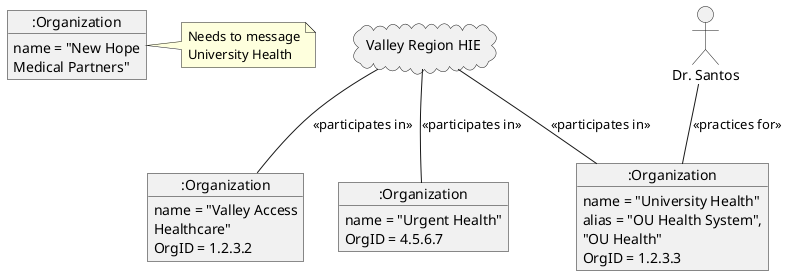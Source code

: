 @startuml access-orgs-practitioner-abstract
hide footbox
allowmixing

object ":Organization" as Partners
Partners : name = "New Hope\nMedical Partners"
note right : Needs to message\nUniversity Health

cloud "Valley Region HIE" as hie

object ":Organization" as Valley
Valley : name = "Valley Access\nHealthcare"
Valley : OrgID = 1.2.3.2

object ":Organization" as OU
OU : name = "University Health"
OU : alias = "OU Health System",\n"OU Health"
OU : OrgID = 1.2.3.3

object ":Organization" as Urgent
Urgent : name = "Urgent Health"
Urgent : OrgID = 4.5.6.7

hie -- Valley : <<participates in>>
hie -- OU : <<participates in>>
hie -- Urgent : <<participates in>>

actor "Dr. Santos" as specialist
specialist -- OU : <<practices for>>

@enduml